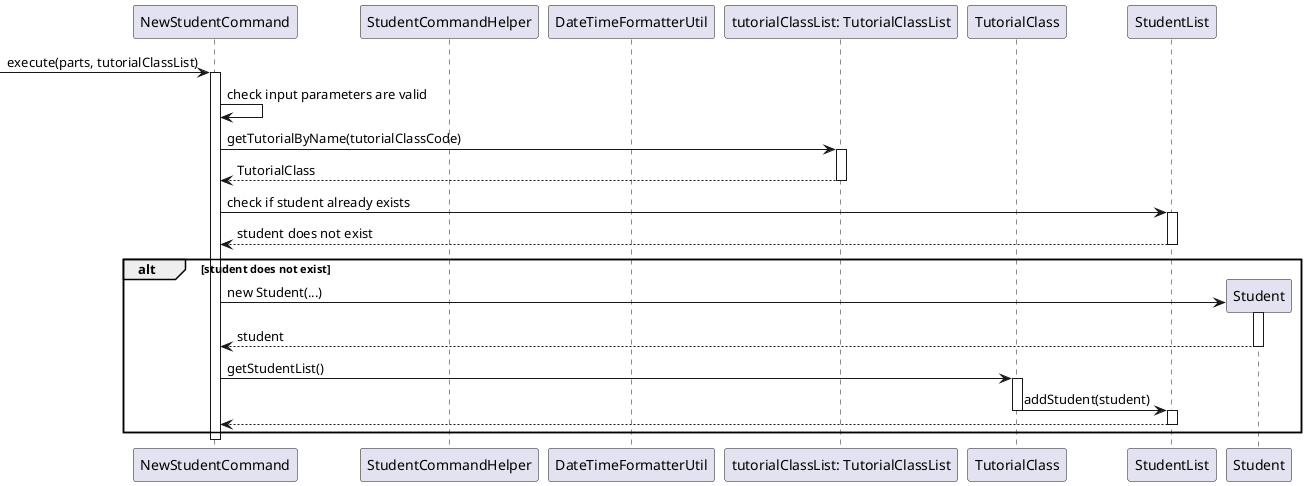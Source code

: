 @startuml

participant "NewStudentCommand" as NSC
participant "StudentCommandHelper" as Helper
participant "DateTimeFormatterUtil" as DateUtil
participant "tutorialClassList: TutorialClassList" as TCL
participant "TutorialClass" as TC
participant "StudentList" as SL
participant "Student" as S

-> NSC: execute(parts, tutorialClassList)
activate NSC

NSC -> NSC: check input parameters are valid

NSC -> TCL: getTutorialByName(tutorialClassCode)
activate TCL
TCL --> NSC: TutorialClass
deactivate TCL


NSC -> SL: check if student already exists
activate SL
SL --> NSC: student does not exist
deactivate SL

alt student does not exist
    create S
    NSC -> S: new Student(...)
    activate S
    S --> NSC: student
    deactivate S

    NSC -> TC: getStudentList()
    activate TC
    TC -> SL: addStudent(student)
    deactivate TC
    activate SL
    SL --> NSC:
    deactivate SL


end

deactivate NSC
@enduml
